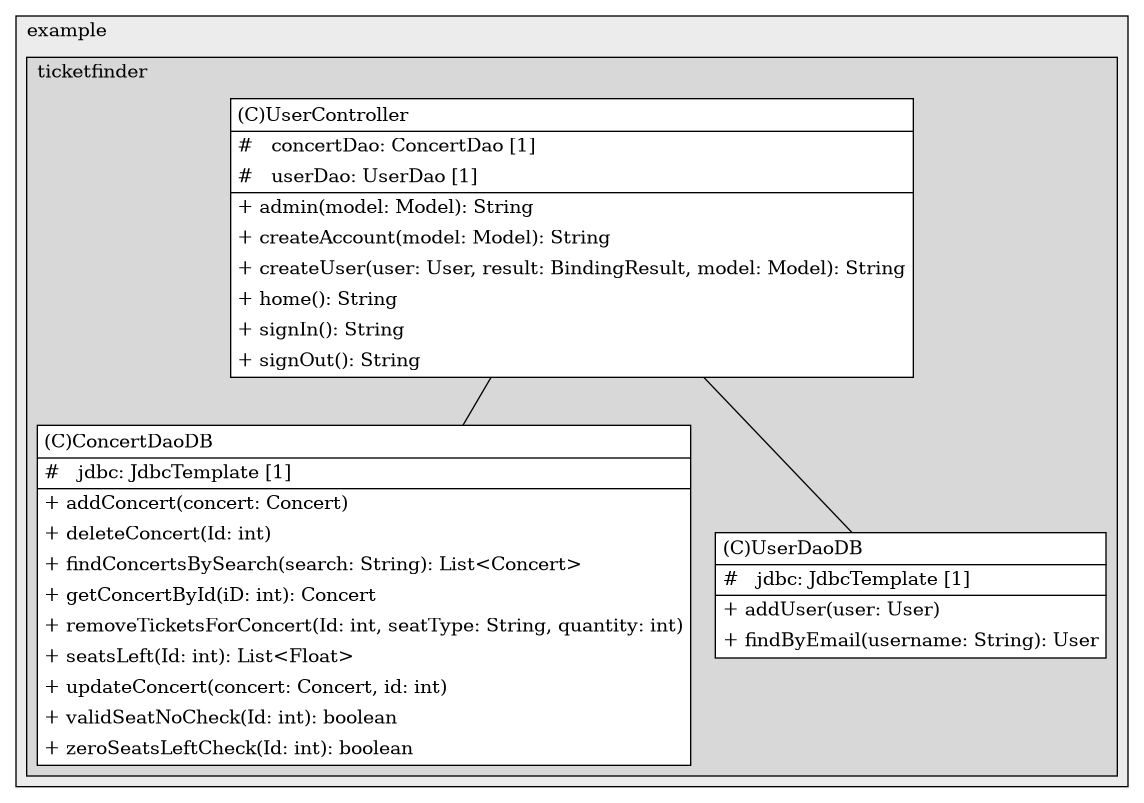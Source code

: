 @startuml

/' diagram meta data start
config=StructureConfiguration;
{
  "projectClassification": {
    "searchMode": "OpenProject", // OpenProject, AllProjects
    "includedProjects": "",
    "pathEndKeywords": "*.impl",
    "isClientPath": "",
    "isClientName": "",
    "isTestPath": "",
    "isTestName": "",
    "isMappingPath": "",
    "isMappingName": "",
    "isDataAccessPath": "",
    "isDataAccessName": "",
    "isDataStructurePath": "",
    "isDataStructureName": "",
    "isInterfaceStructuresPath": "",
    "isInterfaceStructuresName": "",
    "isEntryPointPath": "",
    "isEntryPointName": "",
    "treatFinalFieldsAsMandatory": false
  },
  "graphRestriction": {
    "classPackageExcludeFilter": "",
    "classPackageIncludeFilter": "",
    "classNameExcludeFilter": "",
    "classNameIncludeFilter": "",
    "methodNameExcludeFilter": "",
    "methodNameIncludeFilter": "",
    "removeByInheritance": "", // inheritance/annotation based filtering is done in a second step
    "removeByAnnotation": "",
    "removeByClassPackage": "", // cleanup the graph after inheritance/annotation based filtering is done
    "removeByClassName": "",
    "cutMappings": false,
    "cutEnum": true,
    "cutTests": true,
    "cutClient": true,
    "cutDataAccess": false,
    "cutInterfaceStructures": false,
    "cutDataStructures": false,
    "cutGetterAndSetter": true,
    "cutConstructors": true
  },
  "graphTraversal": {
    "forwardDepth": 6,
    "backwardDepth": 6,
    "classPackageExcludeFilter": "",
    "classPackageIncludeFilter": "",
    "classNameExcludeFilter": "",
    "classNameIncludeFilter": "",
    "methodNameExcludeFilter": "",
    "methodNameIncludeFilter": "",
    "hideMappings": false,
    "hideDataStructures": false,
    "hidePrivateMethods": true,
    "hideInterfaceCalls": true, // indirection: implementation -> interface (is hidden) -> implementation
    "onlyShowApplicationEntryPoints": false, // root node is included
    "useMethodCallsForStructureDiagram": "ForwardOnly" // ForwardOnly, BothDirections, No
  },
  "details": {
    "aggregation": "GroupByClass", // ByClass, GroupByClass, None
    "showClassGenericTypes": true,
    "showMethods": true,
    "showMethodParameterNames": true,
    "showMethodParameterTypes": true,
    "showMethodReturnType": true,
    "showPackageLevels": 2,
    "showDetailedClassStructure": true
  },
  "rootClass": "com.example.ticketfinder.controller.UserController",
  "extensionCallbackMethod": "" // qualified.class.name#methodName - signature: public static String method(String)
}
diagram meta data end '/



digraph g {
    rankdir="TB"
    splines=polyline
    

'nodes 
subgraph cluster_1322970774 { 
   	label=example
	labeljust=l
	fillcolor="#ececec"
	style=filled
   
   subgraph cluster_700473290 { 
   	label=ticketfinder
	labeljust=l
	fillcolor="#d8d8d8"
	style=filled
   
   ConcertDaoDB172926553[
	label=<<TABLE BORDER="1" CELLBORDER="0" CELLPADDING="4" CELLSPACING="0">
<TR><TD ALIGN="LEFT" >(C)ConcertDaoDB</TD></TR>
<HR/>
<TR><TD ALIGN="LEFT" >#   jdbc: JdbcTemplate [1]</TD></TR>
<HR/>
<TR><TD ALIGN="LEFT" >+ addConcert(concert: Concert)</TD></TR>
<TR><TD ALIGN="LEFT" >+ deleteConcert(Id: int)</TD></TR>
<TR><TD ALIGN="LEFT" >+ findConcertsBySearch(search: String): List&lt;Concert&gt;</TD></TR>
<TR><TD ALIGN="LEFT" >+ getConcertById(iD: int): Concert</TD></TR>
<TR><TD ALIGN="LEFT" >+ removeTicketsForConcert(Id: int, seatType: String, quantity: int)</TD></TR>
<TR><TD ALIGN="LEFT" >+ seatsLeft(Id: int): List&lt;Float&gt;</TD></TR>
<TR><TD ALIGN="LEFT" >+ updateConcert(concert: Concert, id: int)</TD></TR>
<TR><TD ALIGN="LEFT" >+ validSeatNoCheck(Id: int): boolean</TD></TR>
<TR><TD ALIGN="LEFT" >+ zeroSeatsLeftCheck(Id: int): boolean</TD></TR>
</TABLE>>
	style=filled
	margin=0
	shape=plaintext
	fillcolor="#FFFFFF"
];

UserController26575897[
	label=<<TABLE BORDER="1" CELLBORDER="0" CELLPADDING="4" CELLSPACING="0">
<TR><TD ALIGN="LEFT" >(C)UserController</TD></TR>
<HR/>
<TR><TD ALIGN="LEFT" >#   concertDao: ConcertDao [1]</TD></TR>
<TR><TD ALIGN="LEFT" >#   userDao: UserDao [1]</TD></TR>
<HR/>
<TR><TD ALIGN="LEFT" >+ admin(model: Model): String</TD></TR>
<TR><TD ALIGN="LEFT" >+ createAccount(model: Model): String</TD></TR>
<TR><TD ALIGN="LEFT" >+ createUser(user: User, result: BindingResult, model: Model): String</TD></TR>
<TR><TD ALIGN="LEFT" >+ home(): String</TD></TR>
<TR><TD ALIGN="LEFT" >+ signIn(): String</TD></TR>
<TR><TD ALIGN="LEFT" >+ signOut(): String</TD></TR>
</TABLE>>
	style=filled
	margin=0
	shape=plaintext
	fillcolor="#FFFFFF"
];

UserDaoDB172926553[
	label=<<TABLE BORDER="1" CELLBORDER="0" CELLPADDING="4" CELLSPACING="0">
<TR><TD ALIGN="LEFT" >(C)UserDaoDB</TD></TR>
<HR/>
<TR><TD ALIGN="LEFT" >#   jdbc: JdbcTemplate [1]</TD></TR>
<HR/>
<TR><TD ALIGN="LEFT" >+ addUser(user: User)</TD></TR>
<TR><TD ALIGN="LEFT" >+ findByEmail(username: String): User</TD></TR>
</TABLE>>
	style=filled
	margin=0
	shape=plaintext
	fillcolor="#FFFFFF"
];
} 
} 

'edges    
UserController26575897 -> ConcertDaoDB172926553[arrowhead=none];
UserController26575897 -> UserDaoDB172926553[arrowhead=none];
    
}
@enduml